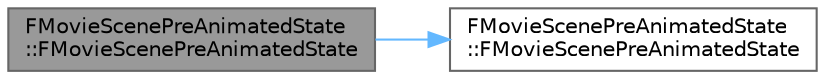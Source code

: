 digraph "FMovieScenePreAnimatedState::FMovieScenePreAnimatedState"
{
 // INTERACTIVE_SVG=YES
 // LATEX_PDF_SIZE
  bgcolor="transparent";
  edge [fontname=Helvetica,fontsize=10,labelfontname=Helvetica,labelfontsize=10];
  node [fontname=Helvetica,fontsize=10,shape=box,height=0.2,width=0.4];
  rankdir="LR";
  Node1 [id="Node000001",label="FMovieScenePreAnimatedState\l::FMovieScenePreAnimatedState",height=0.2,width=0.4,color="gray40", fillcolor="grey60", style="filled", fontcolor="black",tooltip=" "];
  Node1 -> Node2 [id="edge1_Node000001_Node000002",color="steelblue1",style="solid",tooltip=" "];
  Node2 [id="Node000002",label="FMovieScenePreAnimatedState\l::FMovieScenePreAnimatedState",height=0.2,width=0.4,color="grey40", fillcolor="white", style="filled",URL="$d9/d21/classFMovieScenePreAnimatedState.html#a5331047d5295bc339d13a7da95338f8b",tooltip=" "];
}
